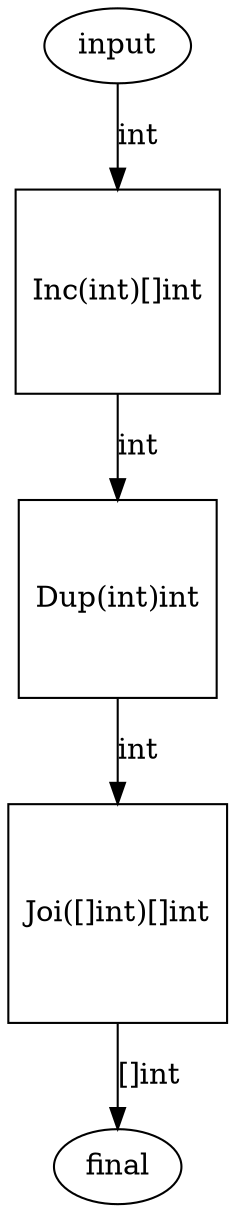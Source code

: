 digraph {
    input
    inc [shape=square, label="Inc(int)[]int"]
    dup [shape=square, label="Dup(int)int"]
    joi [shape=square, label="Joi([]int)[]int"]
    final
    input -> inc [label="int"]
    inc -> dup [label="int"]
    dup -> joi [label="int"]
    joi -> final [label="[]int"]
}